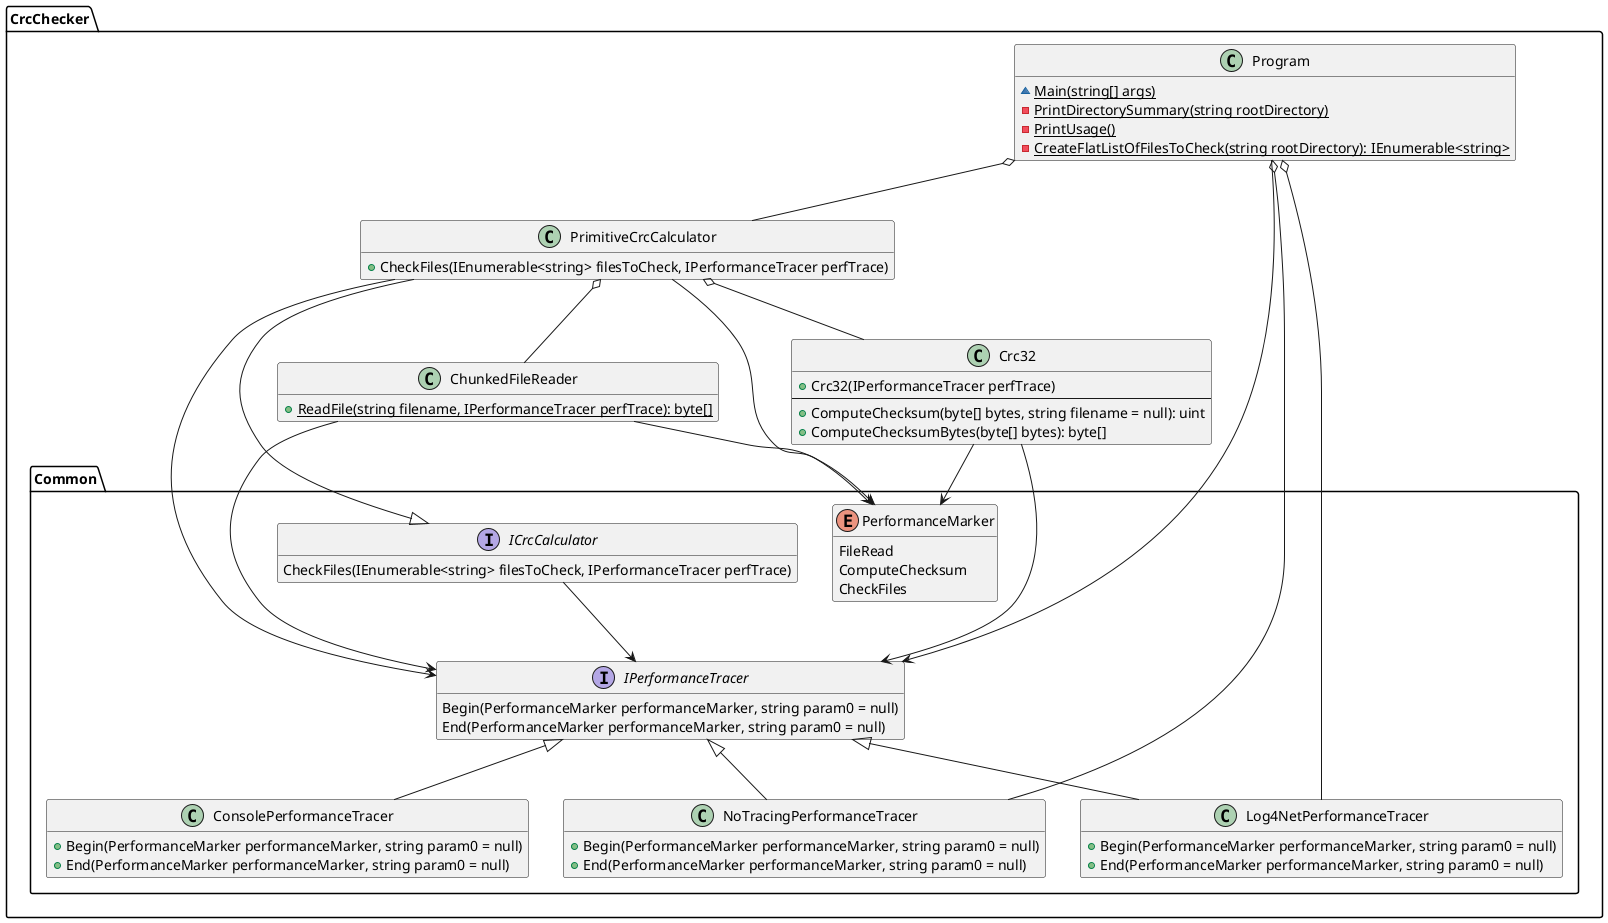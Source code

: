 @startuml

namespace CrcChecker.Common {
  enum PerformanceMarker {
    FileRead
	ComputeChecksum
	CheckFiles
  }

  interface IPerformanceTracer {
    Begin(PerformanceMarker performanceMarker, string param0 = null)
	End(PerformanceMarker performanceMarker, string param0 = null)
  }

  class NoTracingPerformanceTracer {
    +Begin(PerformanceMarker performanceMarker, string param0 = null)
	+End(PerformanceMarker performanceMarker, string param0 = null)
  }
  
  class ConsolePerformanceTracer {
    +Begin(PerformanceMarker performanceMarker, string param0 = null)
	+End(PerformanceMarker performanceMarker, string param0 = null)
  }
  
  class Log4NetPerformanceTracer {
    +Begin(PerformanceMarker performanceMarker, string param0 = null)
	+End(PerformanceMarker performanceMarker, string param0 = null)
  }
  
  IPerformanceTracer <|-- NoTracingPerformanceTracer  
  IPerformanceTracer <|-- ConsolePerformanceTracer
  IPerformanceTracer <|-- Log4NetPerformanceTracer
  
  interface ICrcCalculator {
    CheckFiles(IEnumerable<string> filesToCheck, IPerformanceTracer perfTrace)
  }
  
  ICrcCalculator --> IPerformanceTracer
}

namespace CrcChecker {
  class ChunkedFileReader {
    {static} +ReadFile(string filename, IPerformanceTracer perfTrace): byte[]
  }
  
  ChunkedFileReader --> CrcChecker.Common.PerformanceMarker
  ChunkedFileReader --> CrcChecker.Common.IPerformanceTracer
  
  class Crc32 {
    +Crc32(IPerformanceTracer perfTrace)
	--
    +ComputeChecksum(byte[] bytes, string filename = null): uint
	+ComputeChecksumBytes(byte[] bytes): byte[]
  }
  
  Crc32 --> CrcChecker.Common.PerformanceMarker
  Crc32 --> CrcChecker.Common.IPerformanceTracer
  
  class PrimitiveCrcCalculator {
    +CheckFiles(IEnumerable<string> filesToCheck, IPerformanceTracer perfTrace)
  }
  
  PrimitiveCrcCalculator --> CrcChecker.Common.PerformanceMarker
  PrimitiveCrcCalculator --> CrcChecker.Common.IPerformanceTracer
  PrimitiveCrcCalculator o-- ChunkedFileReader
  PrimitiveCrcCalculator o-- Crc32
  
  CrcChecker.Common.ICrcCalculator <|-- PrimitiveCrcCalculator
  
  class Program {
    {static} ~Main(string[] args)
	{static} -PrintDirectorySummary(string rootDirectory)
	{static} -PrintUsage()
	{static} -CreateFlatListOfFilesToCheck(string rootDirectory): IEnumerable<string>
  }
  
  Program --> CrcChecker.Common.IPerformanceTracer
  Program o-- PrimitiveCrcCalculator
  Program o-- CrcChecker.Common.NoTracingPerformanceTracer
  Program o-- CrcChecker.Common.Log4NetPerformanceTracer
}

hide empty members
hide empty fields
hide empty methods

@enduml